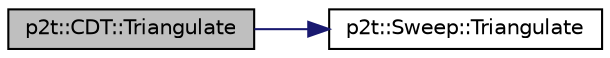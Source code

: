 digraph "p2t::CDT::Triangulate"
{
  edge [fontname="Helvetica",fontsize="10",labelfontname="Helvetica",labelfontsize="10"];
  node [fontname="Helvetica",fontsize="10",shape=record];
  rankdir="LR";
  Node1 [label="p2t::CDT::Triangulate",height=0.2,width=0.4,color="black", fillcolor="grey75", style="filled", fontcolor="black"];
  Node1 -> Node2 [color="midnightblue",fontsize="10",style="solid",fontname="Helvetica"];
  Node2 [label="p2t::Sweep::Triangulate",height=0.2,width=0.4,color="black", fillcolor="white", style="filled",URL="$classp2t_1_1_sweep.html#a1b7060836f00801c4dbb0a529d78628a"];
}
